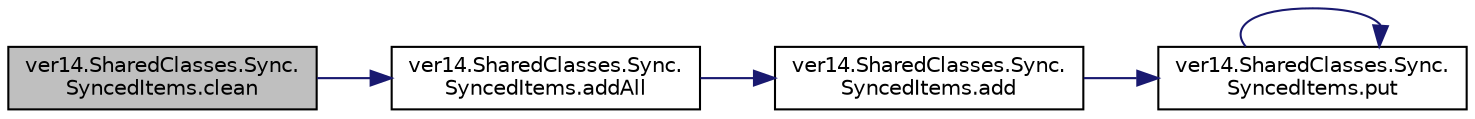 digraph "ver14.SharedClasses.Sync.SyncedItems.clean"
{
 // LATEX_PDF_SIZE
  edge [fontname="Helvetica",fontsize="10",labelfontname="Helvetica",labelfontsize="10"];
  node [fontname="Helvetica",fontsize="10",shape=record];
  rankdir="LR";
  Node1 [label="ver14.SharedClasses.Sync.\lSyncedItems.clean",height=0.2,width=0.4,color="black", fillcolor="grey75", style="filled", fontcolor="black",tooltip=" "];
  Node1 -> Node2 [color="midnightblue",fontsize="10",style="solid"];
  Node2 [label="ver14.SharedClasses.Sync.\lSyncedItems.addAll",height=0.2,width=0.4,color="black", fillcolor="white", style="filled",URL="$classver14_1_1_shared_classes_1_1_sync_1_1_synced_items.html#a75248d42bff98f823b986464d1326d11",tooltip=" "];
  Node2 -> Node3 [color="midnightblue",fontsize="10",style="solid"];
  Node3 [label="ver14.SharedClasses.Sync.\lSyncedItems.add",height=0.2,width=0.4,color="black", fillcolor="white", style="filled",URL="$classver14_1_1_shared_classes_1_1_sync_1_1_synced_items.html#abfd43c4d0b84b346ea0ec829aeda221e",tooltip=" "];
  Node3 -> Node4 [color="midnightblue",fontsize="10",style="solid"];
  Node4 [label="ver14.SharedClasses.Sync.\lSyncedItems.put",height=0.2,width=0.4,color="black", fillcolor="white", style="filled",URL="$classver14_1_1_shared_classes_1_1_sync_1_1_synced_items.html#a7cb7f86159074a2b5d7d4f4a6cd28764",tooltip=" "];
  Node4 -> Node4 [color="midnightblue",fontsize="10",style="solid"];
}

